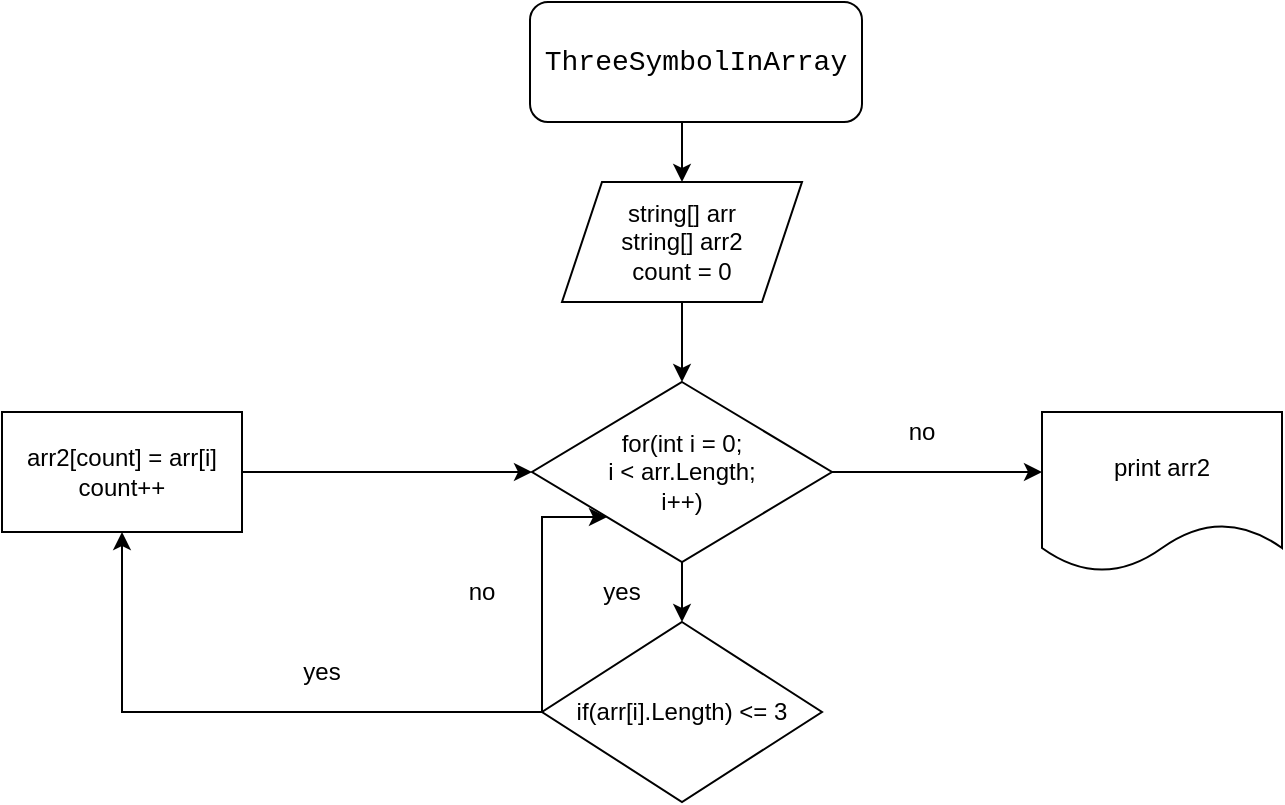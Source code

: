 <mxfile version="20.8.21" type="device"><diagram id="uVzcNuwLsQ0q4TZoNHpr" name="Страница 2"><mxGraphModel dx="880" dy="490" grid="1" gridSize="10" guides="1" tooltips="1" connect="1" arrows="1" fold="1" page="1" pageScale="1" pageWidth="827" pageHeight="1169" math="0" shadow="0"><root><mxCell id="0"/><mxCell id="1" parent="0"/><mxCell id="ujdlJAxz5ww4KYDBveU6-5" value="" style="edgeStyle=orthogonalEdgeStyle;rounded=0;orthogonalLoop=1;jettySize=auto;html=1;fontColor=#000000;" edge="1" parent="1" source="ujdlJAxz5ww4KYDBveU6-1" target="ujdlJAxz5ww4KYDBveU6-4"><mxGeometry relative="1" as="geometry"><Array as="points"><mxPoint x="430" y="110"/><mxPoint x="430" y="110"/></Array></mxGeometry></mxCell><mxCell id="ujdlJAxz5ww4KYDBveU6-1" value="&lt;div style=&quot;font-family: Consolas, &amp;quot;Courier New&amp;quot;, monospace; font-size: 14px; line-height: 19px;&quot;&gt;&lt;span style=&quot;background-color: rgb(255, 255, 255);&quot;&gt;ThreeSymbolInArray&lt;/span&gt;&lt;/div&gt;" style="rounded=1;whiteSpace=wrap;html=1;" vertex="1" parent="1"><mxGeometry x="354" y="40" width="166" height="60" as="geometry"/></mxCell><mxCell id="ujdlJAxz5ww4KYDBveU6-7" style="edgeStyle=orthogonalEdgeStyle;rounded=0;orthogonalLoop=1;jettySize=auto;html=1;entryX=0.5;entryY=0;entryDx=0;entryDy=0;fontColor=#000000;" edge="1" parent="1" source="ujdlJAxz5ww4KYDBveU6-4" target="ujdlJAxz5ww4KYDBveU6-6"><mxGeometry relative="1" as="geometry"/></mxCell><mxCell id="ujdlJAxz5ww4KYDBveU6-4" value="string[] arr&lt;br&gt;string[] arr2&lt;br&gt;count = 0" style="shape=parallelogram;perimeter=parallelogramPerimeter;whiteSpace=wrap;html=1;fixedSize=1;labelBackgroundColor=#FFFFFF;fontColor=#000000;" vertex="1" parent="1"><mxGeometry x="370" y="130" width="120" height="60" as="geometry"/></mxCell><mxCell id="ujdlJAxz5ww4KYDBveU6-9" style="edgeStyle=orthogonalEdgeStyle;rounded=0;orthogonalLoop=1;jettySize=auto;html=1;entryX=0.5;entryY=0;entryDx=0;entryDy=0;fontColor=#000000;" edge="1" parent="1" source="ujdlJAxz5ww4KYDBveU6-6" target="ujdlJAxz5ww4KYDBveU6-8"><mxGeometry relative="1" as="geometry"/></mxCell><mxCell id="ujdlJAxz5ww4KYDBveU6-22" style="edgeStyle=orthogonalEdgeStyle;rounded=0;orthogonalLoop=1;jettySize=auto;html=1;entryX=0;entryY=0.375;entryDx=0;entryDy=0;entryPerimeter=0;fontColor=#000000;" edge="1" parent="1" source="ujdlJAxz5ww4KYDBveU6-6" target="ujdlJAxz5ww4KYDBveU6-21"><mxGeometry relative="1" as="geometry"/></mxCell><mxCell id="ujdlJAxz5ww4KYDBveU6-6" value="for(int i = 0;&lt;br&gt;i &amp;lt; arr.Length;&lt;br&gt;i++)" style="rhombus;whiteSpace=wrap;html=1;labelBackgroundColor=#FFFFFF;fontColor=#000000;" vertex="1" parent="1"><mxGeometry x="355" y="230" width="150" height="90" as="geometry"/></mxCell><mxCell id="ujdlJAxz5ww4KYDBveU6-12" style="edgeStyle=orthogonalEdgeStyle;rounded=0;orthogonalLoop=1;jettySize=auto;html=1;entryX=0.5;entryY=1;entryDx=0;entryDy=0;fontColor=#000000;" edge="1" parent="1" source="ujdlJAxz5ww4KYDBveU6-8" target="ujdlJAxz5ww4KYDBveU6-11"><mxGeometry relative="1" as="geometry"/></mxCell><mxCell id="ujdlJAxz5ww4KYDBveU6-16" style="edgeStyle=orthogonalEdgeStyle;rounded=0;orthogonalLoop=1;jettySize=auto;html=1;fontColor=#000000;entryX=0;entryY=1;entryDx=0;entryDy=0;" edge="1" parent="1" source="ujdlJAxz5ww4KYDBveU6-8" target="ujdlJAxz5ww4KYDBveU6-6"><mxGeometry relative="1" as="geometry"><mxPoint x="330" y="300" as="targetPoint"/><Array as="points"><mxPoint x="360" y="298"/></Array></mxGeometry></mxCell><mxCell id="ujdlJAxz5ww4KYDBveU6-8" value="if(arr[i].Length) &amp;lt;= 3" style="rhombus;whiteSpace=wrap;html=1;fontColor=#000000;labelBackgroundColor=#FFFFFF;" vertex="1" parent="1"><mxGeometry x="360" y="350" width="140" height="90" as="geometry"/></mxCell><mxCell id="ujdlJAxz5ww4KYDBveU6-10" value="yes" style="text;html=1;strokeColor=none;fillColor=none;align=center;verticalAlign=middle;whiteSpace=wrap;rounded=0;fontColor=#000000;" vertex="1" parent="1"><mxGeometry x="370" y="320" width="60" height="30" as="geometry"/></mxCell><mxCell id="ujdlJAxz5ww4KYDBveU6-20" style="edgeStyle=orthogonalEdgeStyle;rounded=0;orthogonalLoop=1;jettySize=auto;html=1;entryX=0;entryY=0.5;entryDx=0;entryDy=0;fontColor=#000000;" edge="1" parent="1" source="ujdlJAxz5ww4KYDBveU6-11" target="ujdlJAxz5ww4KYDBveU6-6"><mxGeometry relative="1" as="geometry"/></mxCell><mxCell id="ujdlJAxz5ww4KYDBveU6-11" value="arr2[count] = arr[i]&lt;br&gt;count++" style="rounded=0;whiteSpace=wrap;html=1;labelBackgroundColor=#FFFFFF;fontColor=#000000;" vertex="1" parent="1"><mxGeometry x="90" y="245" width="120" height="60" as="geometry"/></mxCell><mxCell id="ujdlJAxz5ww4KYDBveU6-17" value="no" style="text;html=1;strokeColor=none;fillColor=none;align=center;verticalAlign=middle;whiteSpace=wrap;rounded=0;fontColor=#000000;" vertex="1" parent="1"><mxGeometry x="300" y="320" width="60" height="30" as="geometry"/></mxCell><mxCell id="ujdlJAxz5ww4KYDBveU6-18" value="yes" style="text;html=1;strokeColor=none;fillColor=none;align=center;verticalAlign=middle;whiteSpace=wrap;rounded=0;fontColor=#000000;" vertex="1" parent="1"><mxGeometry x="220" y="360" width="60" height="30" as="geometry"/></mxCell><mxCell id="ujdlJAxz5ww4KYDBveU6-21" value="print arr2" style="shape=document;whiteSpace=wrap;html=1;boundedLbl=1;labelBackgroundColor=#FFFFFF;fontColor=#000000;" vertex="1" parent="1"><mxGeometry x="610" y="245" width="120" height="80" as="geometry"/></mxCell><mxCell id="ujdlJAxz5ww4KYDBveU6-23" value="no" style="text;html=1;strokeColor=none;fillColor=none;align=center;verticalAlign=middle;whiteSpace=wrap;rounded=0;fontColor=#000000;" vertex="1" parent="1"><mxGeometry x="520" y="240" width="60" height="30" as="geometry"/></mxCell></root></mxGraphModel></diagram></mxfile>